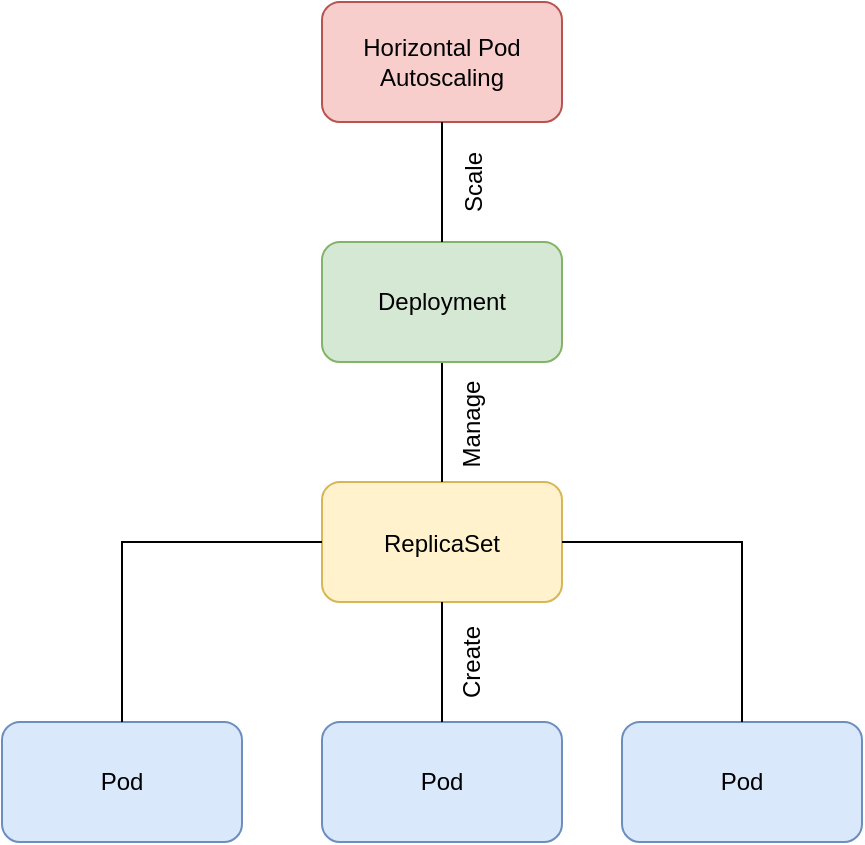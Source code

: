 <mxfile version="24.0.6" type="github">
  <diagram name="Page-1" id="Su3YZmk_iTzfFphz3TXl">
    <mxGraphModel dx="866" dy="493" grid="1" gridSize="10" guides="1" tooltips="1" connect="1" arrows="1" fold="1" page="1" pageScale="1" pageWidth="827" pageHeight="1169" math="0" shadow="0">
      <root>
        <mxCell id="0" />
        <mxCell id="1" parent="0" />
        <mxCell id="pnqK2OdVMv4LdCotivHF-1" value="" style="rounded=1;whiteSpace=wrap;html=1;fillColor=#f8cecc;strokeColor=#b85450;" parent="1" vertex="1">
          <mxGeometry x="340" y="40" width="120" height="60" as="geometry" />
        </mxCell>
        <mxCell id="pnqK2OdVMv4LdCotivHF-2" value="" style="rounded=1;whiteSpace=wrap;html=1;fillColor=#dae8fc;strokeColor=#6c8ebf;" parent="1" vertex="1">
          <mxGeometry x="490" y="400" width="120" height="60" as="geometry" />
        </mxCell>
        <mxCell id="pnqK2OdVMv4LdCotivHF-3" value="" style="rounded=1;whiteSpace=wrap;html=1;fillColor=#dae8fc;strokeColor=#6c8ebf;" parent="1" vertex="1">
          <mxGeometry x="340" y="400" width="120" height="60" as="geometry" />
        </mxCell>
        <mxCell id="pnqK2OdVMv4LdCotivHF-4" value="" style="rounded=1;whiteSpace=wrap;html=1;fillColor=#dae8fc;strokeColor=#6c8ebf;" parent="1" vertex="1">
          <mxGeometry x="180" y="400" width="120" height="60" as="geometry" />
        </mxCell>
        <mxCell id="pbxFeC_FTRKu6fbg9oHC-8" value="" style="edgeStyle=orthogonalEdgeStyle;rounded=0;orthogonalLoop=1;jettySize=auto;html=1;" edge="1" parent="1" source="pnqK2OdVMv4LdCotivHF-5" target="pnqK2OdVMv4LdCotivHF-19">
          <mxGeometry relative="1" as="geometry" />
        </mxCell>
        <mxCell id="pnqK2OdVMv4LdCotivHF-5" value="" style="rounded=1;whiteSpace=wrap;html=1;fillColor=#fff2cc;strokeColor=#d6b656;" parent="1" vertex="1">
          <mxGeometry x="340" y="280" width="120" height="60" as="geometry" />
        </mxCell>
        <mxCell id="pbxFeC_FTRKu6fbg9oHC-5" value="" style="edgeStyle=orthogonalEdgeStyle;rounded=1;orthogonalLoop=1;jettySize=auto;html=1;curved=0;strokeColor=none;" edge="1" parent="1" source="pnqK2OdVMv4LdCotivHF-6" target="pnqK2OdVMv4LdCotivHF-5">
          <mxGeometry relative="1" as="geometry" />
        </mxCell>
        <mxCell id="pnqK2OdVMv4LdCotivHF-6" value="" style="rounded=1;whiteSpace=wrap;html=1;fillColor=#d5e8d4;strokeColor=#82b366;" parent="1" vertex="1">
          <mxGeometry x="340" y="160" width="120" height="60" as="geometry" />
        </mxCell>
        <mxCell id="pnqK2OdVMv4LdCotivHF-7" value="" style="endArrow=none;html=1;rounded=0;exitX=0.5;exitY=0;exitDx=0;exitDy=0;" parent="1" source="pnqK2OdVMv4LdCotivHF-6" edge="1">
          <mxGeometry width="50" height="50" relative="1" as="geometry">
            <mxPoint x="400" y="120" as="sourcePoint" />
            <mxPoint x="400" y="100" as="targetPoint" />
            <Array as="points">
              <mxPoint x="400" y="100" />
            </Array>
          </mxGeometry>
        </mxCell>
        <mxCell id="pnqK2OdVMv4LdCotivHF-9" value="" style="endArrow=none;html=1;rounded=0;" parent="1" edge="1">
          <mxGeometry width="50" height="50" relative="1" as="geometry">
            <mxPoint x="400" y="280" as="sourcePoint" />
            <mxPoint x="400" y="260" as="targetPoint" />
          </mxGeometry>
        </mxCell>
        <mxCell id="pnqK2OdVMv4LdCotivHF-11" value="" style="endArrow=none;html=1;rounded=0;exitX=1;exitY=0.5;exitDx=0;exitDy=0;" parent="1" edge="1" source="pnqK2OdVMv4LdCotivHF-5">
          <mxGeometry width="50" height="50" relative="1" as="geometry">
            <mxPoint x="460" y="230" as="sourcePoint" />
            <mxPoint x="550" y="400" as="targetPoint" />
            <Array as="points">
              <mxPoint x="550" y="310" />
            </Array>
          </mxGeometry>
        </mxCell>
        <mxCell id="pnqK2OdVMv4LdCotivHF-12" value="" style="endArrow=none;html=1;rounded=0;exitX=0.5;exitY=0;exitDx=0;exitDy=0;" parent="1" edge="1" source="pnqK2OdVMv4LdCotivHF-4">
          <mxGeometry width="50" height="50" relative="1" as="geometry">
            <mxPoint x="260" y="280" as="sourcePoint" />
            <mxPoint x="340" y="310" as="targetPoint" />
            <Array as="points">
              <mxPoint x="240" y="310" />
            </Array>
          </mxGeometry>
        </mxCell>
        <mxCell id="pnqK2OdVMv4LdCotivHF-13" value="" style="endArrow=none;html=1;rounded=0;" parent="1" edge="1">
          <mxGeometry width="50" height="50" relative="1" as="geometry">
            <mxPoint x="400" y="400" as="sourcePoint" />
            <mxPoint x="400" y="340" as="targetPoint" />
          </mxGeometry>
        </mxCell>
        <mxCell id="pnqK2OdVMv4LdCotivHF-15" value="Pod" style="text;html=1;align=center;verticalAlign=middle;whiteSpace=wrap;rounded=0;" parent="1" vertex="1">
          <mxGeometry x="370" y="415" width="60" height="30" as="geometry" />
        </mxCell>
        <mxCell id="pnqK2OdVMv4LdCotivHF-16" value="Pod" style="text;html=1;align=center;verticalAlign=middle;whiteSpace=wrap;rounded=0;" parent="1" vertex="1">
          <mxGeometry x="210" y="415" width="60" height="30" as="geometry" />
        </mxCell>
        <mxCell id="pnqK2OdVMv4LdCotivHF-17" value="Pod" style="text;html=1;align=center;verticalAlign=middle;whiteSpace=wrap;rounded=0;" parent="1" vertex="1">
          <mxGeometry x="520" y="415" width="60" height="30" as="geometry" />
        </mxCell>
        <mxCell id="pnqK2OdVMv4LdCotivHF-18" value="ReplicaSet&lt;div&gt;&lt;div&gt;&lt;br&gt;&lt;/div&gt;&lt;/div&gt;" style="text;html=1;align=center;verticalAlign=middle;whiteSpace=wrap;rounded=0;" parent="1" vertex="1">
          <mxGeometry x="370" y="310" width="60" height="16.25" as="geometry" />
        </mxCell>
        <mxCell id="pnqK2OdVMv4LdCotivHF-20" value="Horizontal Pod Autoscaling" style="text;html=1;align=center;verticalAlign=middle;whiteSpace=wrap;rounded=0;" parent="1" vertex="1">
          <mxGeometry x="355" y="55" width="90" height="30" as="geometry" />
        </mxCell>
        <mxCell id="pnqK2OdVMv4LdCotivHF-19" value="Deployment" style="text;html=1;align=center;verticalAlign=middle;whiteSpace=wrap;rounded=0;" parent="1" vertex="1">
          <mxGeometry x="370" y="175" width="60" height="30" as="geometry" />
        </mxCell>
        <mxCell id="pbxFeC_FTRKu6fbg9oHC-11" value="Scale" style="text;html=1;align=center;verticalAlign=middle;whiteSpace=wrap;rounded=0;horizontal=0;" vertex="1" parent="1">
          <mxGeometry x="386" y="115" width="60" height="30" as="geometry" />
        </mxCell>
        <mxCell id="pbxFeC_FTRKu6fbg9oHC-12" value="Manage" style="text;html=1;align=center;verticalAlign=middle;whiteSpace=wrap;rounded=0;horizontal=0;" vertex="1" parent="1">
          <mxGeometry x="385" y="236" width="60" height="30" as="geometry" />
        </mxCell>
        <mxCell id="pbxFeC_FTRKu6fbg9oHC-13" value="Create" style="text;html=1;align=center;verticalAlign=middle;whiteSpace=wrap;rounded=0;horizontal=0;" vertex="1" parent="1">
          <mxGeometry x="385" y="355" width="60" height="30" as="geometry" />
        </mxCell>
      </root>
    </mxGraphModel>
  </diagram>
</mxfile>
